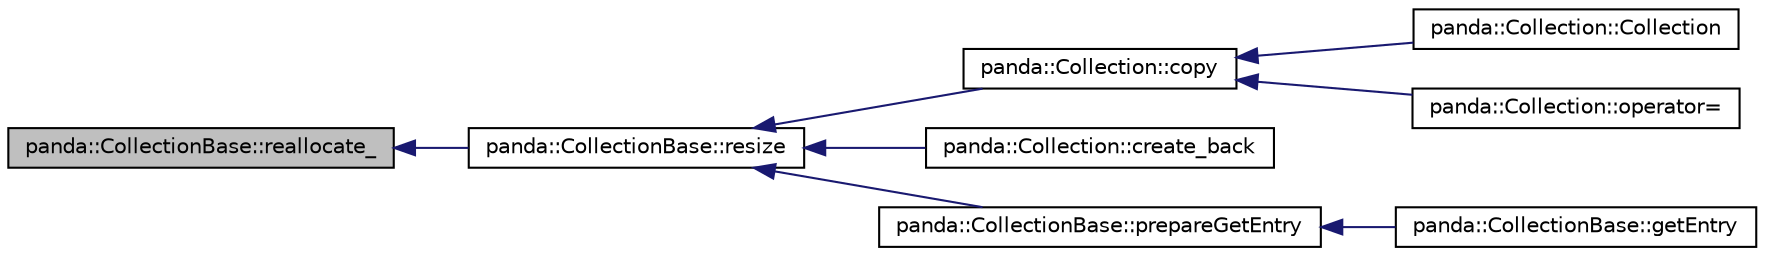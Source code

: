 digraph G
{
  edge [fontname="Helvetica",fontsize="10",labelfontname="Helvetica",labelfontsize="10"];
  node [fontname="Helvetica",fontsize="10",shape=record];
  rankdir=LR;
  Node1 [label="panda::CollectionBase::reallocate_",height=0.2,width=0.4,color="black", fillcolor="grey75", style="filled" fontcolor="black"];
  Node1 -> Node2 [dir=back,color="midnightblue",fontsize="10",style="solid"];
  Node2 [label="panda::CollectionBase::resize",height=0.2,width=0.4,color="black", fillcolor="white", style="filled",URL="$classpanda_1_1CollectionBase.html#a3ec014ac2da87bb755afbea0822621cc",tooltip="Resize the container."];
  Node2 -> Node3 [dir=back,color="midnightblue",fontsize="10",style="solid"];
  Node3 [label="panda::Collection::copy",height=0.2,width=0.4,color="black", fillcolor="white", style="filled",URL="$classpanda_1_1Collection.html#ad194c8ae8355ce5ba6c04518a223cde1",tooltip="Copy the array contents."];
  Node3 -> Node4 [dir=back,color="midnightblue",fontsize="10",style="solid"];
  Node4 [label="panda::Collection::Collection",height=0.2,width=0.4,color="black", fillcolor="white", style="filled",URL="$classpanda_1_1Collection.html#a065b038d41d0437ddacdab9f22f6d397"];
  Node3 -> Node5 [dir=back,color="midnightblue",fontsize="10",style="solid"];
  Node5 [label="panda::Collection::operator=",height=0.2,width=0.4,color="black", fillcolor="white", style="filled",URL="$classpanda_1_1Collection.html#af2065fa6ed20c1fe1dd54b33f83e7778"];
  Node2 -> Node6 [dir=back,color="midnightblue",fontsize="10",style="solid"];
  Node6 [label="panda::Collection::create_back",height=0.2,width=0.4,color="black", fillcolor="white", style="filled",URL="$classpanda_1_1Collection.html#a76d29ff9b6366c3a39f2aa06ac6b0604",tooltip="Create an element at the end of the collection and return a reference."];
  Node2 -> Node7 [dir=back,color="midnightblue",fontsize="10",style="solid"];
  Node7 [label="panda::CollectionBase::prepareGetEntry",height=0.2,width=0.4,color="black", fillcolor="white", style="filled",URL="$classpanda_1_1CollectionBase.html#a217c39578bc5e0e7e2b6ebf44bf93cdd",tooltip="Run a look-ahead of the entry to determine the collection resize."];
  Node7 -> Node8 [dir=back,color="midnightblue",fontsize="10",style="solid"];
  Node8 [label="panda::CollectionBase::getEntry",height=0.2,width=0.4,color="black", fillcolor="white", style="filled",URL="$classpanda_1_1CollectionBase.html#a777e26ce2cc4f86e7cc4eb345b0a78d7",tooltip="Read an entry from an input tree."];
}
